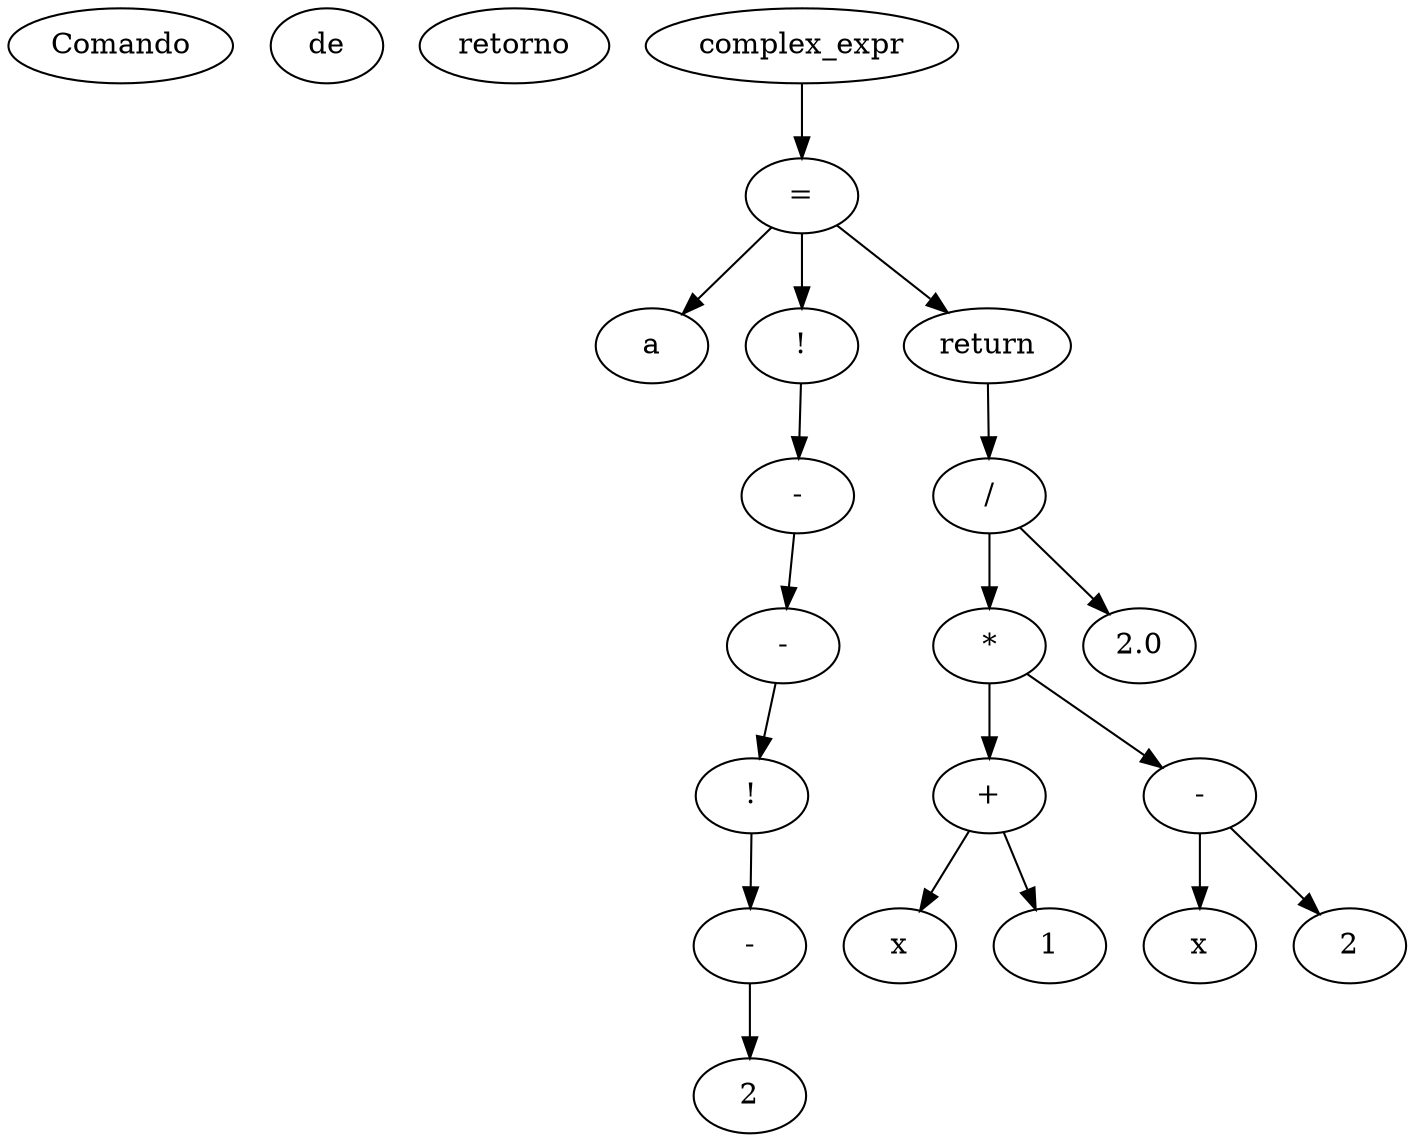 # Executado assim: output2dot.sh 
# https://graphviz.org/doc/info/lang.html
digraph {
  Comando de retorno
  x6000026291e0 [label="complex_expr"];
  x6000026291e0 -> x6000026292c0
  x6000026292c0 [label="="];
  x6000026292c0 -> x6000026292e0
  x6000026292c0 -> x6000026292a0
  x6000026292c0 -> x600002629420
  x6000026292e0 [label="a"];
  x6000026292a0 [label="!"];
  x6000026292a0 -> x600002629280
  x600002629280 [label="-"];
  x600002629280 -> x600002629260
  x600002629260 [label="-"];
  x600002629260 -> x600002629240
  x600002629240 [label="!"];
  x600002629240 -> x600002629220
  x600002629220 [label="-"];
  x600002629220 -> x600002629200
  x600002629200 [label="2"];
  x600002629420 [label="return"];
  x600002629420 -> x600002629400
  x600002629400 [label="/"];
  x600002629400 -> x6000026293c0
  x600002629400 -> x6000026293e0
  x6000026293c0 [label="*"];
  x6000026293c0 -> x600002629340
  x6000026293c0 -> x6000026293a0
  x600002629340 [label="+"];
  x600002629340 -> x600002629300
  x600002629340 -> x600002629320
  x600002629300 [label="x"];
  x600002629320 [label="1"];
  x6000026293a0 [label="-"];
  x6000026293a0 -> x600002629360
  x6000026293a0 -> x600002629380
  x600002629360 [label="x"];
  x600002629380 [label="2"];
  x6000026293e0 [label="2.0"];
}
